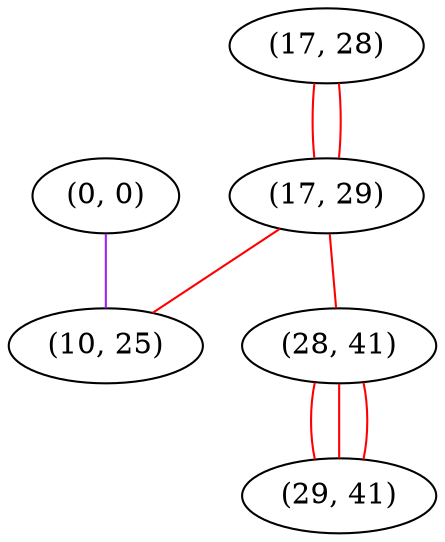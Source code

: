 graph "" {
"(0, 0)";
"(17, 28)";
"(17, 29)";
"(28, 41)";
"(10, 25)";
"(29, 41)";
"(0, 0)" -- "(10, 25)"  [color=purple, key=0, weight=4];
"(17, 28)" -- "(17, 29)"  [color=red, key=0, weight=1];
"(17, 28)" -- "(17, 29)"  [color=red, key=1, weight=1];
"(17, 29)" -- "(28, 41)"  [color=red, key=0, weight=1];
"(17, 29)" -- "(10, 25)"  [color=red, key=0, weight=1];
"(28, 41)" -- "(29, 41)"  [color=red, key=0, weight=1];
"(28, 41)" -- "(29, 41)"  [color=red, key=1, weight=1];
"(28, 41)" -- "(29, 41)"  [color=red, key=2, weight=1];
}
